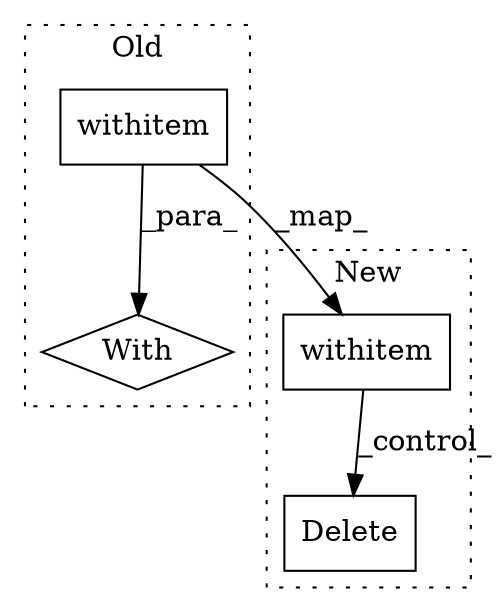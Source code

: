 digraph G {
subgraph cluster0 {
1 [label="With" a="39" s="1816,1832" l="5,18" shape="diamond"];
4 [label="withitem" a="49" s="1821" l="11" shape="box"];
label = "Old";
style="dotted";
}
subgraph cluster1 {
2 [label="Delete" a="101" s="2242" l="30" shape="box"];
3 [label="withitem" a="49" s="1859" l="11" shape="box"];
label = "New";
style="dotted";
}
3 -> 2 [label="_control_"];
4 -> 1 [label="_para_"];
4 -> 3 [label="_map_"];
}